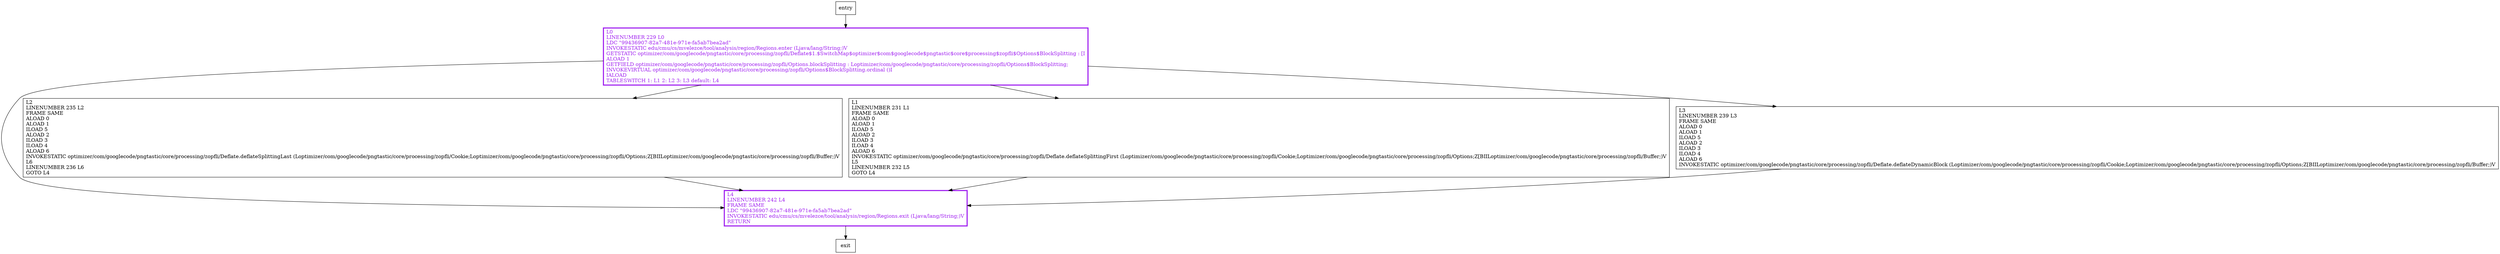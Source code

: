 digraph deflatePart {
node [shape=record];
1083722651 [label="L0\lLINENUMBER 229 L0\lLDC \"99436907-82a7-481e-971e-fa5ab7bea2ad\"\lINVOKESTATIC edu/cmu/cs/mvelezce/tool/analysis/region/Regions.enter (Ljava/lang/String;)V\lGETSTATIC optimizer/com/googlecode/pngtastic/core/processing/zopfli/Deflate$1.$SwitchMap$optimizer$com$googlecode$pngtastic$core$processing$zopfli$Options$BlockSplitting : [I\lALOAD 1\lGETFIELD optimizer/com/googlecode/pngtastic/core/processing/zopfli/Options.blockSplitting : Loptimizer/com/googlecode/pngtastic/core/processing/zopfli/Options$BlockSplitting;\lINVOKEVIRTUAL optimizer/com/googlecode/pngtastic/core/processing/zopfli/Options$BlockSplitting.ordinal ()I\lIALOAD\lTABLESWITCH
      1: L1
      2: L2
      3: L3
      default: L4\l"];
660981056 [label="L4\lLINENUMBER 242 L4\lFRAME SAME\lLDC \"99436907-82a7-481e-971e-fa5ab7bea2ad\"\lINVOKESTATIC edu/cmu/cs/mvelezce/tool/analysis/region/Regions.exit (Ljava/lang/String;)V\lRETURN\l"];
879996379 [label="L2\lLINENUMBER 235 L2\lFRAME SAME\lALOAD 0\lALOAD 1\lILOAD 5\lALOAD 2\lILOAD 3\lILOAD 4\lALOAD 6\lINVOKESTATIC optimizer/com/googlecode/pngtastic/core/processing/zopfli/Deflate.deflateSplittingLast (Loptimizer/com/googlecode/pngtastic/core/processing/zopfli/Cookie;Loptimizer/com/googlecode/pngtastic/core/processing/zopfli/Options;Z[BIILoptimizer/com/googlecode/pngtastic/core/processing/zopfli/Buffer;)V\lL6\lLINENUMBER 236 L6\lGOTO L4\l"];
728316893 [label="L1\lLINENUMBER 231 L1\lFRAME SAME\lALOAD 0\lALOAD 1\lILOAD 5\lALOAD 2\lILOAD 3\lILOAD 4\lALOAD 6\lINVOKESTATIC optimizer/com/googlecode/pngtastic/core/processing/zopfli/Deflate.deflateSplittingFirst (Loptimizer/com/googlecode/pngtastic/core/processing/zopfli/Cookie;Loptimizer/com/googlecode/pngtastic/core/processing/zopfli/Options;Z[BIILoptimizer/com/googlecode/pngtastic/core/processing/zopfli/Buffer;)V\lL5\lLINENUMBER 232 L5\lGOTO L4\l"];
909503581 [label="L3\lLINENUMBER 239 L3\lFRAME SAME\lALOAD 0\lALOAD 1\lILOAD 5\lALOAD 2\lILOAD 3\lILOAD 4\lALOAD 6\lINVOKESTATIC optimizer/com/googlecode/pngtastic/core/processing/zopfli/Deflate.deflateDynamicBlock (Loptimizer/com/googlecode/pngtastic/core/processing/zopfli/Cookie;Loptimizer/com/googlecode/pngtastic/core/processing/zopfli/Options;Z[BIILoptimizer/com/googlecode/pngtastic/core/processing/zopfli/Buffer;)V\l"];
entry;
exit;
1083722651 -> 660981056;
1083722651 -> 879996379;
1083722651 -> 728316893;
1083722651 -> 909503581;
entry -> 1083722651;
660981056 -> exit;
879996379 -> 660981056;
728316893 -> 660981056;
909503581 -> 660981056;
1083722651[fontcolor="purple", penwidth=3, color="purple"];
660981056[fontcolor="purple", penwidth=3, color="purple"];
}
